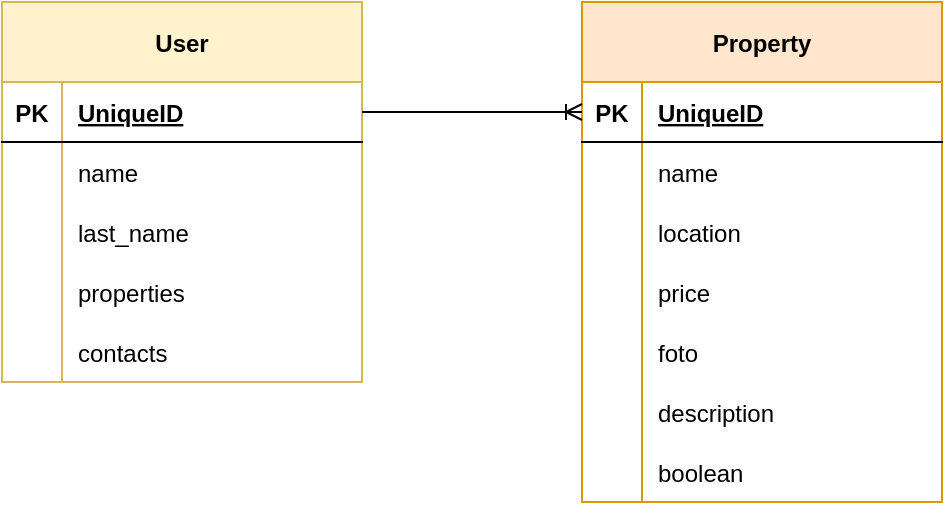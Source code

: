 <mxfile version="20.5.1" type="github"><diagram id="iiN0Oqs_jHR7wjxPxmMS" name="Page-1"><mxGraphModel dx="1202" dy="1092" grid="1" gridSize="10" guides="1" tooltips="1" connect="1" arrows="1" fold="1" page="1" pageScale="1" pageWidth="850" pageHeight="1100" math="0" shadow="0"><root><mxCell id="0"/><mxCell id="1" parent="0"/><mxCell id="lpEWqHsuLs-5OxjXZ46X-2" value="User" style="shape=table;startSize=40;container=1;collapsible=1;childLayout=tableLayout;fixedRows=1;rowLines=0;fontStyle=1;align=center;resizeLast=1;fillColor=#fff2cc;strokeColor=#d6b656;" vertex="1" parent="1"><mxGeometry x="110" y="220" width="180" height="190" as="geometry"><mxRectangle x="110" y="220" width="70" height="40" as="alternateBounds"/></mxGeometry></mxCell><mxCell id="lpEWqHsuLs-5OxjXZ46X-3" value="" style="shape=tableRow;horizontal=0;startSize=0;swimlaneHead=0;swimlaneBody=0;fillColor=none;collapsible=0;dropTarget=0;points=[[0,0.5],[1,0.5]];portConstraint=eastwest;top=0;left=0;right=0;bottom=1;" vertex="1" parent="lpEWqHsuLs-5OxjXZ46X-2"><mxGeometry y="40" width="180" height="30" as="geometry"/></mxCell><mxCell id="lpEWqHsuLs-5OxjXZ46X-4" value="PK" style="shape=partialRectangle;connectable=0;fillColor=none;top=0;left=0;bottom=0;right=0;fontStyle=1;overflow=hidden;" vertex="1" parent="lpEWqHsuLs-5OxjXZ46X-3"><mxGeometry width="30" height="30" as="geometry"><mxRectangle width="30" height="30" as="alternateBounds"/></mxGeometry></mxCell><mxCell id="lpEWqHsuLs-5OxjXZ46X-5" value="UniqueID" style="shape=partialRectangle;connectable=0;fillColor=none;top=0;left=0;bottom=0;right=0;align=left;spacingLeft=6;fontStyle=5;overflow=hidden;" vertex="1" parent="lpEWqHsuLs-5OxjXZ46X-3"><mxGeometry x="30" width="150" height="30" as="geometry"><mxRectangle width="150" height="30" as="alternateBounds"/></mxGeometry></mxCell><mxCell id="lpEWqHsuLs-5OxjXZ46X-6" value="" style="shape=tableRow;horizontal=0;startSize=0;swimlaneHead=0;swimlaneBody=0;fillColor=none;collapsible=0;dropTarget=0;points=[[0,0.5],[1,0.5]];portConstraint=eastwest;top=0;left=0;right=0;bottom=0;" vertex="1" parent="lpEWqHsuLs-5OxjXZ46X-2"><mxGeometry y="70" width="180" height="30" as="geometry"/></mxCell><mxCell id="lpEWqHsuLs-5OxjXZ46X-7" value="" style="shape=partialRectangle;connectable=0;fillColor=none;top=0;left=0;bottom=0;right=0;editable=1;overflow=hidden;" vertex="1" parent="lpEWqHsuLs-5OxjXZ46X-6"><mxGeometry width="30" height="30" as="geometry"><mxRectangle width="30" height="30" as="alternateBounds"/></mxGeometry></mxCell><mxCell id="lpEWqHsuLs-5OxjXZ46X-8" value="name" style="shape=partialRectangle;connectable=0;fillColor=none;top=0;left=0;bottom=0;right=0;align=left;spacingLeft=6;overflow=hidden;" vertex="1" parent="lpEWqHsuLs-5OxjXZ46X-6"><mxGeometry x="30" width="150" height="30" as="geometry"><mxRectangle width="150" height="30" as="alternateBounds"/></mxGeometry></mxCell><mxCell id="lpEWqHsuLs-5OxjXZ46X-9" value="" style="shape=tableRow;horizontal=0;startSize=0;swimlaneHead=0;swimlaneBody=0;fillColor=none;collapsible=0;dropTarget=0;points=[[0,0.5],[1,0.5]];portConstraint=eastwest;top=0;left=0;right=0;bottom=0;" vertex="1" parent="lpEWqHsuLs-5OxjXZ46X-2"><mxGeometry y="100" width="180" height="30" as="geometry"/></mxCell><mxCell id="lpEWqHsuLs-5OxjXZ46X-10" value="" style="shape=partialRectangle;connectable=0;fillColor=none;top=0;left=0;bottom=0;right=0;editable=1;overflow=hidden;" vertex="1" parent="lpEWqHsuLs-5OxjXZ46X-9"><mxGeometry width="30" height="30" as="geometry"><mxRectangle width="30" height="30" as="alternateBounds"/></mxGeometry></mxCell><mxCell id="lpEWqHsuLs-5OxjXZ46X-11" value="last_name" style="shape=partialRectangle;connectable=0;fillColor=none;top=0;left=0;bottom=0;right=0;align=left;spacingLeft=6;overflow=hidden;" vertex="1" parent="lpEWqHsuLs-5OxjXZ46X-9"><mxGeometry x="30" width="150" height="30" as="geometry"><mxRectangle width="150" height="30" as="alternateBounds"/></mxGeometry></mxCell><mxCell id="lpEWqHsuLs-5OxjXZ46X-12" value="" style="shape=tableRow;horizontal=0;startSize=0;swimlaneHead=0;swimlaneBody=0;fillColor=none;collapsible=0;dropTarget=0;points=[[0,0.5],[1,0.5]];portConstraint=eastwest;top=0;left=0;right=0;bottom=0;" vertex="1" parent="lpEWqHsuLs-5OxjXZ46X-2"><mxGeometry y="130" width="180" height="30" as="geometry"/></mxCell><mxCell id="lpEWqHsuLs-5OxjXZ46X-13" value="" style="shape=partialRectangle;connectable=0;fillColor=none;top=0;left=0;bottom=0;right=0;editable=1;overflow=hidden;" vertex="1" parent="lpEWqHsuLs-5OxjXZ46X-12"><mxGeometry width="30" height="30" as="geometry"><mxRectangle width="30" height="30" as="alternateBounds"/></mxGeometry></mxCell><mxCell id="lpEWqHsuLs-5OxjXZ46X-14" value="properties" style="shape=partialRectangle;connectable=0;fillColor=none;top=0;left=0;bottom=0;right=0;align=left;spacingLeft=6;overflow=hidden;" vertex="1" parent="lpEWqHsuLs-5OxjXZ46X-12"><mxGeometry x="30" width="150" height="30" as="geometry"><mxRectangle width="150" height="30" as="alternateBounds"/></mxGeometry></mxCell><mxCell id="lpEWqHsuLs-5OxjXZ46X-15" value="" style="shape=tableRow;horizontal=0;startSize=0;swimlaneHead=0;swimlaneBody=0;fillColor=none;collapsible=0;dropTarget=0;points=[[0,0.5],[1,0.5]];portConstraint=eastwest;top=0;left=0;right=0;bottom=0;" vertex="1" parent="lpEWqHsuLs-5OxjXZ46X-2"><mxGeometry y="160" width="180" height="30" as="geometry"/></mxCell><mxCell id="lpEWqHsuLs-5OxjXZ46X-16" value="" style="shape=partialRectangle;connectable=0;fillColor=none;top=0;left=0;bottom=0;right=0;editable=1;overflow=hidden;" vertex="1" parent="lpEWqHsuLs-5OxjXZ46X-15"><mxGeometry width="30" height="30" as="geometry"><mxRectangle width="30" height="30" as="alternateBounds"/></mxGeometry></mxCell><mxCell id="lpEWqHsuLs-5OxjXZ46X-17" value="contacts" style="shape=partialRectangle;connectable=0;fillColor=none;top=0;left=0;bottom=0;right=0;align=left;spacingLeft=6;overflow=hidden;" vertex="1" parent="lpEWqHsuLs-5OxjXZ46X-15"><mxGeometry x="30" width="150" height="30" as="geometry"><mxRectangle width="150" height="30" as="alternateBounds"/></mxGeometry></mxCell><mxCell id="lpEWqHsuLs-5OxjXZ46X-21" value="Property" style="shape=table;startSize=40;container=1;collapsible=1;childLayout=tableLayout;fixedRows=1;rowLines=0;fontStyle=1;align=center;resizeLast=1;fillColor=#ffe6cc;strokeColor=#d79b00;" vertex="1" parent="1"><mxGeometry x="400" y="220" width="180" height="250" as="geometry"><mxRectangle x="110" y="220" width="70" height="40" as="alternateBounds"/></mxGeometry></mxCell><mxCell id="lpEWqHsuLs-5OxjXZ46X-22" value="" style="shape=tableRow;horizontal=0;startSize=0;swimlaneHead=0;swimlaneBody=0;fillColor=none;collapsible=0;dropTarget=0;points=[[0,0.5],[1,0.5]];portConstraint=eastwest;top=0;left=0;right=0;bottom=1;" vertex="1" parent="lpEWqHsuLs-5OxjXZ46X-21"><mxGeometry y="40" width="180" height="30" as="geometry"/></mxCell><mxCell id="lpEWqHsuLs-5OxjXZ46X-23" value="PK" style="shape=partialRectangle;connectable=0;fillColor=none;top=0;left=0;bottom=0;right=0;fontStyle=1;overflow=hidden;" vertex="1" parent="lpEWqHsuLs-5OxjXZ46X-22"><mxGeometry width="30" height="30" as="geometry"><mxRectangle width="30" height="30" as="alternateBounds"/></mxGeometry></mxCell><mxCell id="lpEWqHsuLs-5OxjXZ46X-24" value="UniqueID" style="shape=partialRectangle;connectable=0;fillColor=none;top=0;left=0;bottom=0;right=0;align=left;spacingLeft=6;fontStyle=5;overflow=hidden;" vertex="1" parent="lpEWqHsuLs-5OxjXZ46X-22"><mxGeometry x="30" width="150" height="30" as="geometry"><mxRectangle width="150" height="30" as="alternateBounds"/></mxGeometry></mxCell><mxCell id="lpEWqHsuLs-5OxjXZ46X-25" value="" style="shape=tableRow;horizontal=0;startSize=0;swimlaneHead=0;swimlaneBody=0;fillColor=none;collapsible=0;dropTarget=0;points=[[0,0.5],[1,0.5]];portConstraint=eastwest;top=0;left=0;right=0;bottom=0;" vertex="1" parent="lpEWqHsuLs-5OxjXZ46X-21"><mxGeometry y="70" width="180" height="30" as="geometry"/></mxCell><mxCell id="lpEWqHsuLs-5OxjXZ46X-26" value="" style="shape=partialRectangle;connectable=0;fillColor=none;top=0;left=0;bottom=0;right=0;editable=1;overflow=hidden;" vertex="1" parent="lpEWqHsuLs-5OxjXZ46X-25"><mxGeometry width="30" height="30" as="geometry"><mxRectangle width="30" height="30" as="alternateBounds"/></mxGeometry></mxCell><mxCell id="lpEWqHsuLs-5OxjXZ46X-27" value="name" style="shape=partialRectangle;connectable=0;fillColor=none;top=0;left=0;bottom=0;right=0;align=left;spacingLeft=6;overflow=hidden;" vertex="1" parent="lpEWqHsuLs-5OxjXZ46X-25"><mxGeometry x="30" width="150" height="30" as="geometry"><mxRectangle width="150" height="30" as="alternateBounds"/></mxGeometry></mxCell><mxCell id="lpEWqHsuLs-5OxjXZ46X-28" value="" style="shape=tableRow;horizontal=0;startSize=0;swimlaneHead=0;swimlaneBody=0;fillColor=none;collapsible=0;dropTarget=0;points=[[0,0.5],[1,0.5]];portConstraint=eastwest;top=0;left=0;right=0;bottom=0;" vertex="1" parent="lpEWqHsuLs-5OxjXZ46X-21"><mxGeometry y="100" width="180" height="30" as="geometry"/></mxCell><mxCell id="lpEWqHsuLs-5OxjXZ46X-29" value="" style="shape=partialRectangle;connectable=0;fillColor=none;top=0;left=0;bottom=0;right=0;editable=1;overflow=hidden;" vertex="1" parent="lpEWqHsuLs-5OxjXZ46X-28"><mxGeometry width="30" height="30" as="geometry"><mxRectangle width="30" height="30" as="alternateBounds"/></mxGeometry></mxCell><mxCell id="lpEWqHsuLs-5OxjXZ46X-30" value="location" style="shape=partialRectangle;connectable=0;fillColor=none;top=0;left=0;bottom=0;right=0;align=left;spacingLeft=6;overflow=hidden;" vertex="1" parent="lpEWqHsuLs-5OxjXZ46X-28"><mxGeometry x="30" width="150" height="30" as="geometry"><mxRectangle width="150" height="30" as="alternateBounds"/></mxGeometry></mxCell><mxCell id="lpEWqHsuLs-5OxjXZ46X-31" value="" style="shape=tableRow;horizontal=0;startSize=0;swimlaneHead=0;swimlaneBody=0;fillColor=none;collapsible=0;dropTarget=0;points=[[0,0.5],[1,0.5]];portConstraint=eastwest;top=0;left=0;right=0;bottom=0;" vertex="1" parent="lpEWqHsuLs-5OxjXZ46X-21"><mxGeometry y="130" width="180" height="30" as="geometry"/></mxCell><mxCell id="lpEWqHsuLs-5OxjXZ46X-32" value="" style="shape=partialRectangle;connectable=0;fillColor=none;top=0;left=0;bottom=0;right=0;editable=1;overflow=hidden;" vertex="1" parent="lpEWqHsuLs-5OxjXZ46X-31"><mxGeometry width="30" height="30" as="geometry"><mxRectangle width="30" height="30" as="alternateBounds"/></mxGeometry></mxCell><mxCell id="lpEWqHsuLs-5OxjXZ46X-33" value="price" style="shape=partialRectangle;connectable=0;fillColor=none;top=0;left=0;bottom=0;right=0;align=left;spacingLeft=6;overflow=hidden;" vertex="1" parent="lpEWqHsuLs-5OxjXZ46X-31"><mxGeometry x="30" width="150" height="30" as="geometry"><mxRectangle width="150" height="30" as="alternateBounds"/></mxGeometry></mxCell><mxCell id="lpEWqHsuLs-5OxjXZ46X-34" value="" style="shape=tableRow;horizontal=0;startSize=0;swimlaneHead=0;swimlaneBody=0;fillColor=none;collapsible=0;dropTarget=0;points=[[0,0.5],[1,0.5]];portConstraint=eastwest;top=0;left=0;right=0;bottom=0;" vertex="1" parent="lpEWqHsuLs-5OxjXZ46X-21"><mxGeometry y="160" width="180" height="30" as="geometry"/></mxCell><mxCell id="lpEWqHsuLs-5OxjXZ46X-35" value="" style="shape=partialRectangle;connectable=0;fillColor=none;top=0;left=0;bottom=0;right=0;editable=1;overflow=hidden;" vertex="1" parent="lpEWqHsuLs-5OxjXZ46X-34"><mxGeometry width="30" height="30" as="geometry"><mxRectangle width="30" height="30" as="alternateBounds"/></mxGeometry></mxCell><mxCell id="lpEWqHsuLs-5OxjXZ46X-36" value="foto" style="shape=partialRectangle;connectable=0;fillColor=none;top=0;left=0;bottom=0;right=0;align=left;spacingLeft=6;overflow=hidden;" vertex="1" parent="lpEWqHsuLs-5OxjXZ46X-34"><mxGeometry x="30" width="150" height="30" as="geometry"><mxRectangle width="150" height="30" as="alternateBounds"/></mxGeometry></mxCell><mxCell id="lpEWqHsuLs-5OxjXZ46X-38" value="" style="shape=tableRow;horizontal=0;startSize=0;swimlaneHead=0;swimlaneBody=0;fillColor=none;collapsible=0;dropTarget=0;points=[[0,0.5],[1,0.5]];portConstraint=eastwest;top=0;left=0;right=0;bottom=0;" vertex="1" parent="lpEWqHsuLs-5OxjXZ46X-21"><mxGeometry y="190" width="180" height="30" as="geometry"/></mxCell><mxCell id="lpEWqHsuLs-5OxjXZ46X-39" value="" style="shape=partialRectangle;connectable=0;fillColor=none;top=0;left=0;bottom=0;right=0;editable=1;overflow=hidden;" vertex="1" parent="lpEWqHsuLs-5OxjXZ46X-38"><mxGeometry width="30" height="30" as="geometry"><mxRectangle width="30" height="30" as="alternateBounds"/></mxGeometry></mxCell><mxCell id="lpEWqHsuLs-5OxjXZ46X-40" value="description" style="shape=partialRectangle;connectable=0;fillColor=none;top=0;left=0;bottom=0;right=0;align=left;spacingLeft=6;overflow=hidden;" vertex="1" parent="lpEWqHsuLs-5OxjXZ46X-38"><mxGeometry x="30" width="150" height="30" as="geometry"><mxRectangle width="150" height="30" as="alternateBounds"/></mxGeometry></mxCell><mxCell id="lpEWqHsuLs-5OxjXZ46X-41" value="" style="shape=tableRow;horizontal=0;startSize=0;swimlaneHead=0;swimlaneBody=0;fillColor=none;collapsible=0;dropTarget=0;points=[[0,0.5],[1,0.5]];portConstraint=eastwest;top=0;left=0;right=0;bottom=0;" vertex="1" parent="lpEWqHsuLs-5OxjXZ46X-21"><mxGeometry y="220" width="180" height="30" as="geometry"/></mxCell><mxCell id="lpEWqHsuLs-5OxjXZ46X-42" value="" style="shape=partialRectangle;connectable=0;fillColor=none;top=0;left=0;bottom=0;right=0;editable=1;overflow=hidden;" vertex="1" parent="lpEWqHsuLs-5OxjXZ46X-41"><mxGeometry width="30" height="30" as="geometry"><mxRectangle width="30" height="30" as="alternateBounds"/></mxGeometry></mxCell><mxCell id="lpEWqHsuLs-5OxjXZ46X-43" value="boolean" style="shape=partialRectangle;connectable=0;fillColor=none;top=0;left=0;bottom=0;right=0;align=left;spacingLeft=6;overflow=hidden;" vertex="1" parent="lpEWqHsuLs-5OxjXZ46X-41"><mxGeometry x="30" width="150" height="30" as="geometry"><mxRectangle width="150" height="30" as="alternateBounds"/></mxGeometry></mxCell><mxCell id="lpEWqHsuLs-5OxjXZ46X-46" value="" style="edgeStyle=entityRelationEdgeStyle;fontSize=12;html=1;endArrow=ERoneToMany;rounded=0;entryX=0;entryY=0.5;entryDx=0;entryDy=0;exitX=1;exitY=0.5;exitDx=0;exitDy=0;" edge="1" parent="1" source="lpEWqHsuLs-5OxjXZ46X-3" target="lpEWqHsuLs-5OxjXZ46X-22"><mxGeometry width="100" height="100" relative="1" as="geometry"><mxPoint x="370" y="610" as="sourcePoint"/><mxPoint x="470" y="510" as="targetPoint"/></mxGeometry></mxCell></root></mxGraphModel></diagram></mxfile>